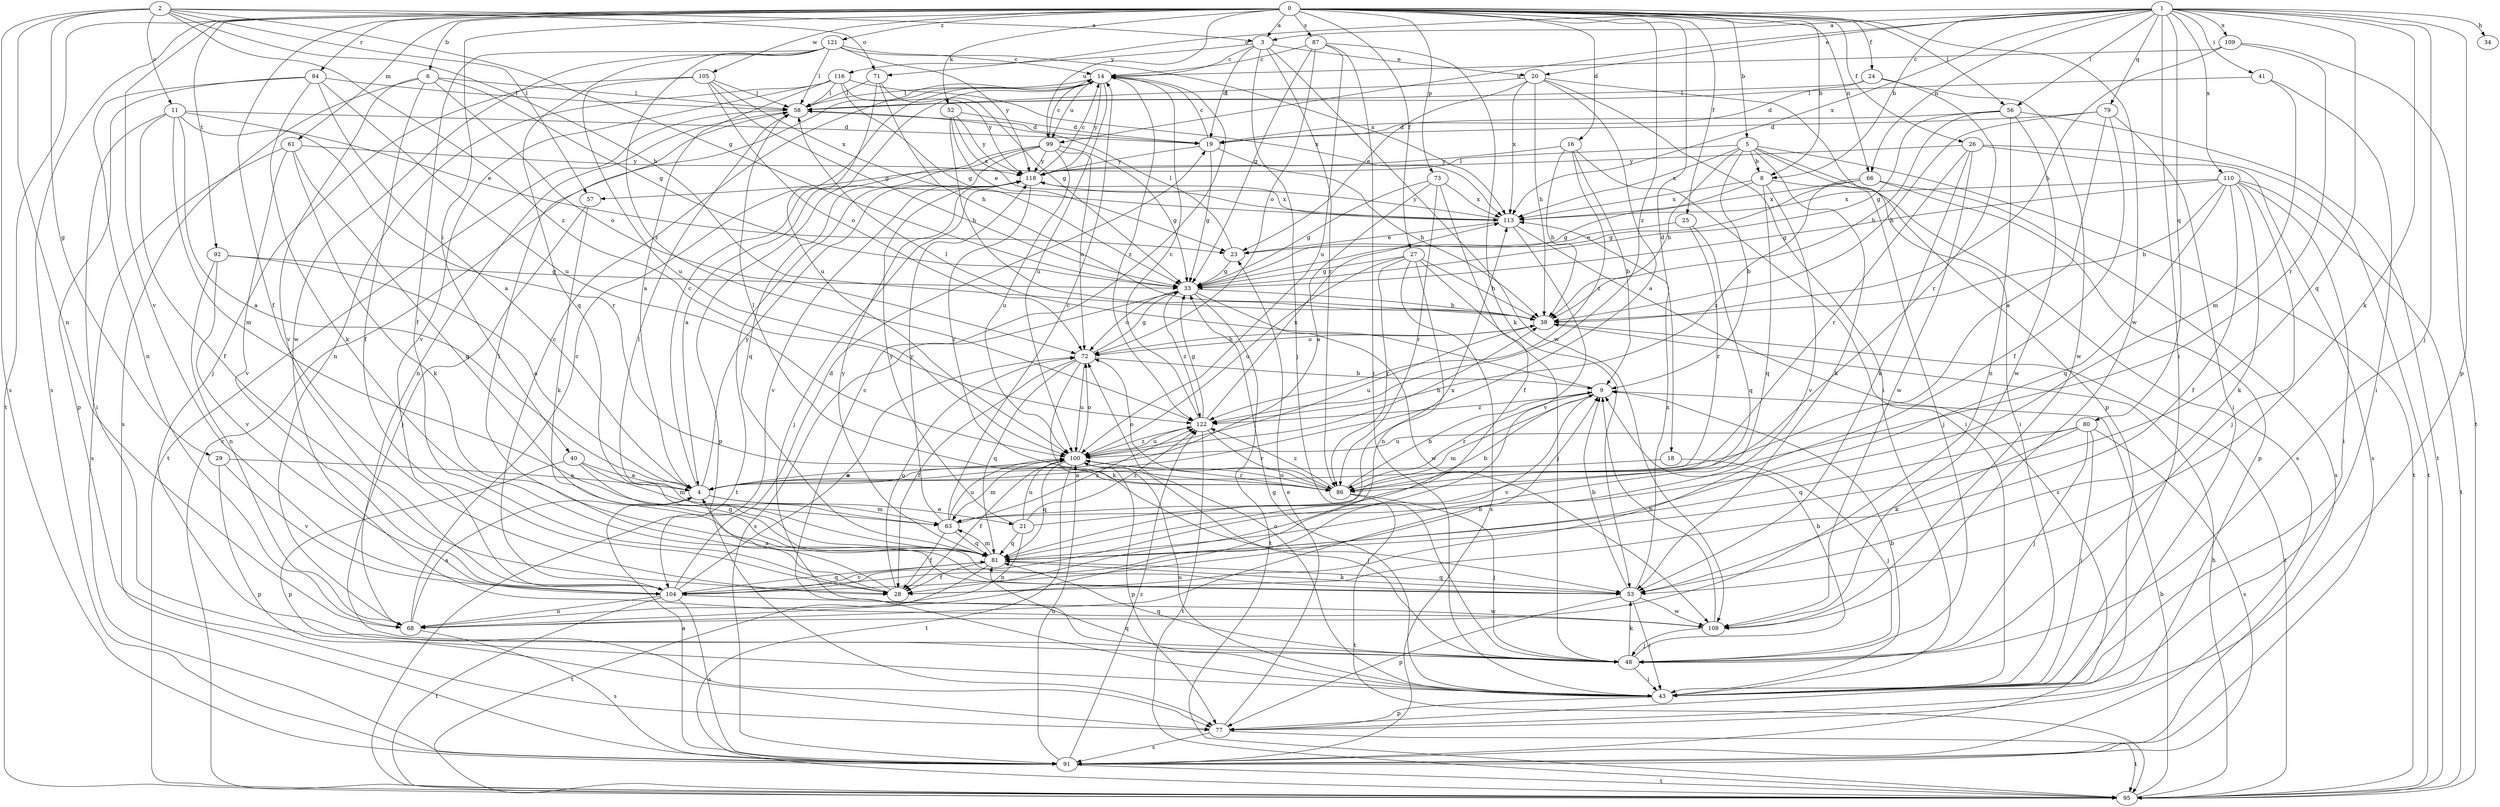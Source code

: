 strict digraph  {
0;
1;
2;
3;
4;
5;
6;
8;
9;
11;
14;
16;
18;
19;
20;
21;
23;
24;
25;
26;
27;
28;
29;
33;
34;
38;
40;
41;
43;
48;
52;
53;
56;
57;
58;
61;
63;
66;
68;
71;
72;
73;
77;
79;
80;
81;
84;
86;
87;
91;
92;
95;
99;
100;
104;
105;
108;
109;
110;
113;
116;
118;
121;
122;
0 -> 3  [label=a];
0 -> 5  [label=b];
0 -> 6  [label=b];
0 -> 8  [label=b];
0 -> 16  [label=d];
0 -> 18  [label=d];
0 -> 24  [label=f];
0 -> 25  [label=f];
0 -> 26  [label=f];
0 -> 27  [label=f];
0 -> 28  [label=f];
0 -> 40  [label=i];
0 -> 52  [label=k];
0 -> 56  [label=l];
0 -> 61  [label=m];
0 -> 66  [label=n];
0 -> 73  [label=p];
0 -> 84  [label=r];
0 -> 87  [label=s];
0 -> 91  [label=s];
0 -> 92  [label=t];
0 -> 95  [label=t];
0 -> 99  [label=u];
0 -> 104  [label=v];
0 -> 105  [label=w];
0 -> 108  [label=w];
0 -> 121  [label=z];
0 -> 122  [label=z];
1 -> 3  [label=a];
1 -> 8  [label=b];
1 -> 20  [label=e];
1 -> 34  [label=h];
1 -> 41  [label=i];
1 -> 43  [label=i];
1 -> 48  [label=j];
1 -> 53  [label=k];
1 -> 56  [label=l];
1 -> 66  [label=n];
1 -> 71  [label=o];
1 -> 77  [label=p];
1 -> 79  [label=q];
1 -> 80  [label=q];
1 -> 81  [label=q];
1 -> 99  [label=u];
1 -> 109  [label=x];
1 -> 110  [label=x];
1 -> 113  [label=x];
2 -> 3  [label=a];
2 -> 11  [label=c];
2 -> 29  [label=g];
2 -> 33  [label=g];
2 -> 38  [label=h];
2 -> 57  [label=l];
2 -> 68  [label=n];
2 -> 71  [label=o];
2 -> 91  [label=s];
2 -> 122  [label=z];
3 -> 14  [label=c];
3 -> 19  [label=d];
3 -> 20  [label=e];
3 -> 48  [label=j];
3 -> 86  [label=r];
3 -> 108  [label=w];
3 -> 116  [label=y];
4 -> 14  [label=c];
4 -> 21  [label=e];
4 -> 63  [label=m];
4 -> 118  [label=y];
5 -> 8  [label=b];
5 -> 9  [label=b];
5 -> 38  [label=h];
5 -> 43  [label=i];
5 -> 53  [label=k];
5 -> 57  [label=l];
5 -> 91  [label=s];
5 -> 95  [label=t];
5 -> 113  [label=x];
6 -> 28  [label=f];
6 -> 33  [label=g];
6 -> 58  [label=l];
6 -> 72  [label=o];
6 -> 91  [label=s];
6 -> 104  [label=v];
8 -> 33  [label=g];
8 -> 48  [label=j];
8 -> 81  [label=q];
8 -> 104  [label=v];
8 -> 113  [label=x];
9 -> 58  [label=l];
9 -> 63  [label=m];
9 -> 86  [label=r];
9 -> 104  [label=v];
9 -> 122  [label=z];
11 -> 4  [label=a];
11 -> 19  [label=d];
11 -> 23  [label=e];
11 -> 28  [label=f];
11 -> 43  [label=i];
11 -> 63  [label=m];
11 -> 86  [label=r];
14 -> 58  [label=l];
14 -> 99  [label=u];
14 -> 100  [label=u];
14 -> 118  [label=y];
14 -> 122  [label=z];
16 -> 9  [label=b];
16 -> 38  [label=h];
16 -> 43  [label=i];
16 -> 118  [label=y];
16 -> 122  [label=z];
18 -> 4  [label=a];
18 -> 48  [label=j];
19 -> 14  [label=c];
19 -> 33  [label=g];
19 -> 38  [label=h];
19 -> 118  [label=y];
20 -> 4  [label=a];
20 -> 23  [label=e];
20 -> 38  [label=h];
20 -> 43  [label=i];
20 -> 58  [label=l];
20 -> 77  [label=p];
20 -> 113  [label=x];
21 -> 9  [label=b];
21 -> 68  [label=n];
21 -> 81  [label=q];
21 -> 100  [label=u];
21 -> 118  [label=y];
21 -> 122  [label=z];
23 -> 33  [label=g];
23 -> 58  [label=l];
24 -> 19  [label=d];
24 -> 58  [label=l];
24 -> 86  [label=r];
24 -> 108  [label=w];
25 -> 23  [label=e];
25 -> 81  [label=q];
25 -> 86  [label=r];
26 -> 53  [label=k];
26 -> 86  [label=r];
26 -> 91  [label=s];
26 -> 95  [label=t];
26 -> 108  [label=w];
26 -> 118  [label=y];
27 -> 33  [label=g];
27 -> 38  [label=h];
27 -> 48  [label=j];
27 -> 68  [label=n];
27 -> 86  [label=r];
27 -> 91  [label=s];
27 -> 100  [label=u];
28 -> 4  [label=a];
28 -> 58  [label=l];
28 -> 72  [label=o];
29 -> 4  [label=a];
29 -> 77  [label=p];
29 -> 104  [label=v];
33 -> 38  [label=h];
33 -> 72  [label=o];
33 -> 91  [label=s];
33 -> 95  [label=t];
33 -> 108  [label=w];
33 -> 122  [label=z];
38 -> 72  [label=o];
38 -> 95  [label=t];
38 -> 100  [label=u];
40 -> 4  [label=a];
40 -> 63  [label=m];
40 -> 77  [label=p];
40 -> 81  [label=q];
41 -> 43  [label=i];
41 -> 58  [label=l];
41 -> 63  [label=m];
43 -> 9  [label=b];
43 -> 14  [label=c];
43 -> 33  [label=g];
43 -> 72  [label=o];
43 -> 77  [label=p];
43 -> 81  [label=q];
43 -> 100  [label=u];
48 -> 9  [label=b];
48 -> 43  [label=i];
48 -> 53  [label=k];
48 -> 81  [label=q];
52 -> 19  [label=d];
52 -> 23  [label=e];
52 -> 38  [label=h];
52 -> 113  [label=x];
52 -> 118  [label=y];
53 -> 9  [label=b];
53 -> 43  [label=i];
53 -> 77  [label=p];
53 -> 81  [label=q];
53 -> 108  [label=w];
53 -> 113  [label=x];
56 -> 19  [label=d];
56 -> 33  [label=g];
56 -> 38  [label=h];
56 -> 68  [label=n];
56 -> 95  [label=t];
56 -> 108  [label=w];
57 -> 48  [label=j];
57 -> 53  [label=k];
58 -> 19  [label=d];
58 -> 68  [label=n];
58 -> 95  [label=t];
61 -> 53  [label=k];
61 -> 81  [label=q];
61 -> 91  [label=s];
61 -> 104  [label=v];
61 -> 118  [label=y];
63 -> 14  [label=c];
63 -> 28  [label=f];
63 -> 81  [label=q];
63 -> 100  [label=u];
63 -> 118  [label=y];
63 -> 122  [label=z];
66 -> 33  [label=g];
66 -> 77  [label=p];
66 -> 91  [label=s];
66 -> 113  [label=x];
66 -> 122  [label=z];
68 -> 4  [label=a];
68 -> 9  [label=b];
68 -> 14  [label=c];
68 -> 91  [label=s];
71 -> 33  [label=g];
71 -> 38  [label=h];
71 -> 58  [label=l];
71 -> 100  [label=u];
72 -> 9  [label=b];
72 -> 28  [label=f];
72 -> 33  [label=g];
72 -> 38  [label=h];
72 -> 53  [label=k];
72 -> 81  [label=q];
72 -> 100  [label=u];
73 -> 4  [label=a];
73 -> 28  [label=f];
73 -> 33  [label=g];
73 -> 86  [label=r];
73 -> 113  [label=x];
77 -> 23  [label=e];
77 -> 91  [label=s];
77 -> 95  [label=t];
79 -> 4  [label=a];
79 -> 19  [label=d];
79 -> 28  [label=f];
79 -> 38  [label=h];
79 -> 43  [label=i];
80 -> 43  [label=i];
80 -> 48  [label=j];
80 -> 53  [label=k];
80 -> 81  [label=q];
80 -> 91  [label=s];
80 -> 100  [label=u];
81 -> 28  [label=f];
81 -> 53  [label=k];
81 -> 58  [label=l];
81 -> 63  [label=m];
81 -> 95  [label=t];
81 -> 104  [label=v];
81 -> 113  [label=x];
81 -> 118  [label=y];
84 -> 4  [label=a];
84 -> 53  [label=k];
84 -> 58  [label=l];
84 -> 68  [label=n];
84 -> 77  [label=p];
84 -> 100  [label=u];
86 -> 9  [label=b];
86 -> 48  [label=j];
86 -> 58  [label=l];
86 -> 72  [label=o];
86 -> 95  [label=t];
86 -> 100  [label=u];
86 -> 122  [label=z];
87 -> 14  [label=c];
87 -> 33  [label=g];
87 -> 43  [label=i];
87 -> 53  [label=k];
87 -> 72  [label=o];
87 -> 100  [label=u];
91 -> 4  [label=a];
91 -> 95  [label=t];
91 -> 100  [label=u];
91 -> 122  [label=z];
92 -> 4  [label=a];
92 -> 33  [label=g];
92 -> 68  [label=n];
92 -> 104  [label=v];
95 -> 9  [label=b];
95 -> 14  [label=c];
95 -> 38  [label=h];
99 -> 4  [label=a];
99 -> 14  [label=c];
99 -> 33  [label=g];
99 -> 72  [label=o];
99 -> 77  [label=p];
99 -> 81  [label=q];
99 -> 100  [label=u];
99 -> 118  [label=y];
100 -> 4  [label=a];
100 -> 28  [label=f];
100 -> 38  [label=h];
100 -> 48  [label=j];
100 -> 63  [label=m];
100 -> 72  [label=o];
100 -> 77  [label=p];
100 -> 81  [label=q];
100 -> 86  [label=r];
100 -> 95  [label=t];
100 -> 122  [label=z];
104 -> 14  [label=c];
104 -> 19  [label=d];
104 -> 68  [label=n];
104 -> 72  [label=o];
104 -> 81  [label=q];
104 -> 91  [label=s];
104 -> 95  [label=t];
104 -> 108  [label=w];
105 -> 33  [label=g];
105 -> 48  [label=j];
105 -> 58  [label=l];
105 -> 72  [label=o];
105 -> 100  [label=u];
105 -> 113  [label=x];
108 -> 9  [label=b];
108 -> 48  [label=j];
109 -> 14  [label=c];
109 -> 38  [label=h];
109 -> 86  [label=r];
109 -> 95  [label=t];
110 -> 28  [label=f];
110 -> 33  [label=g];
110 -> 38  [label=h];
110 -> 43  [label=i];
110 -> 48  [label=j];
110 -> 53  [label=k];
110 -> 81  [label=q];
110 -> 95  [label=t];
110 -> 113  [label=x];
113 -> 23  [label=e];
113 -> 91  [label=s];
113 -> 104  [label=v];
113 -> 118  [label=y];
116 -> 4  [label=a];
116 -> 33  [label=g];
116 -> 58  [label=l];
116 -> 68  [label=n];
116 -> 104  [label=v];
116 -> 113  [label=x];
116 -> 118  [label=y];
118 -> 14  [label=c];
118 -> 48  [label=j];
118 -> 86  [label=r];
118 -> 95  [label=t];
118 -> 104  [label=v];
118 -> 113  [label=x];
121 -> 14  [label=c];
121 -> 28  [label=f];
121 -> 58  [label=l];
121 -> 81  [label=q];
121 -> 108  [label=w];
121 -> 113  [label=x];
121 -> 118  [label=y];
121 -> 122  [label=z];
122 -> 14  [label=c];
122 -> 33  [label=g];
122 -> 86  [label=r];
122 -> 95  [label=t];
122 -> 100  [label=u];
122 -> 113  [label=x];
}
